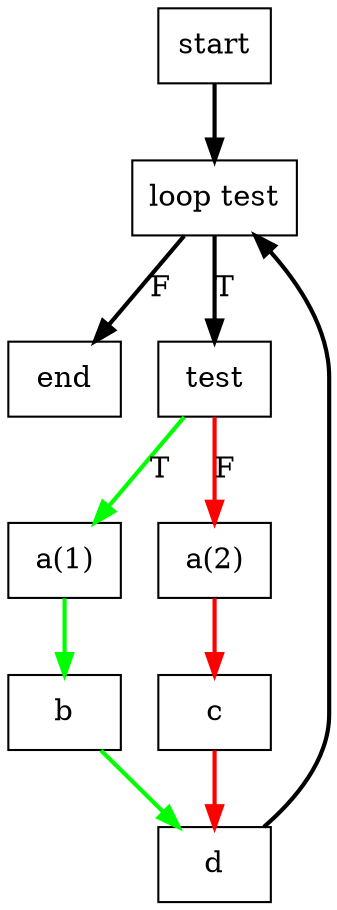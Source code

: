 digraph G {
  start [label = "start", shape = box];
  end [label = "end", shape = box];
  looptest [label = "loop test", shape = box];
  a1 [label = "a(1)", shape = box];
  a2 [label = "a(2)", shape = box];
  b [label = "b", shape = box];
  c [label = "c", shape = box];
  d [label = "d", shape = box];
  test [label = "test", shape = box];

  start -> looptest [style = bold];
  looptest -> test [style = bold, label = "T"];
  looptest -> end [style = bold, label = "F"];
  a1 -> b [style = bold, color = green];
  a2 -> c [style = bold, color = red];
  test -> a1 [style = bold, color = green, label = "T"];
  test -> a2 [style = bold, color = red, label = "F"];
  b -> d [style = bold, color = green];
  c -> d [style = bold, color = red];
  d -> looptest [style = bold];

}